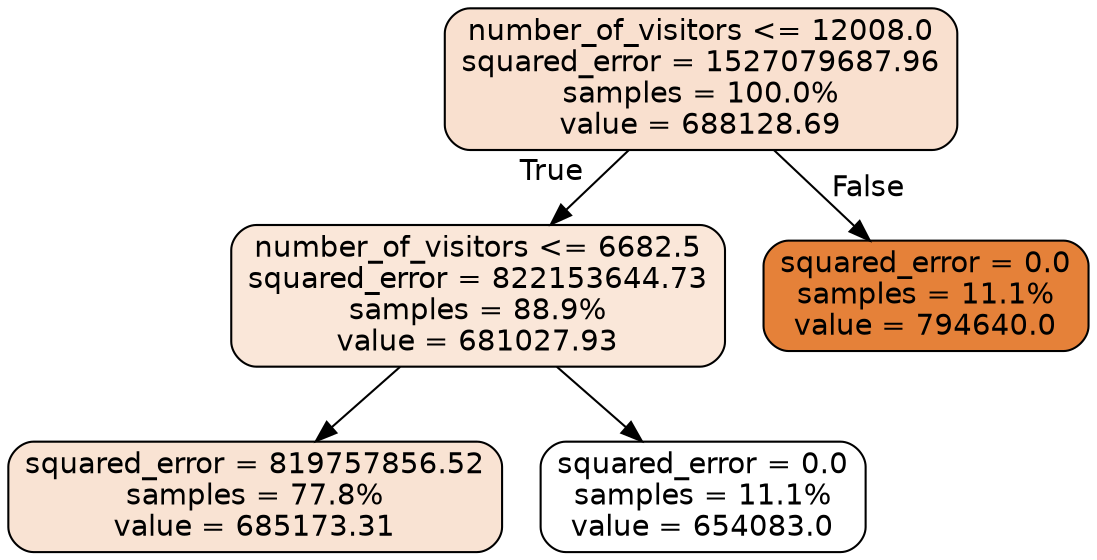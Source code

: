digraph Tree {
node [shape=box, style="filled, rounded", color="black", fontname="helvetica"] ;
edge [fontname="helvetica"] ;
0 [label="number_of_visitors <= 12008.0\nsquared_error = 1527079687.96\nsamples = 100.0%\nvalue = 688128.69", fillcolor="#f9e0cf"] ;
1 [label="number_of_visitors <= 6682.5\nsquared_error = 822153644.73\nsamples = 88.9%\nvalue = 681027.93", fillcolor="#fae7d9"] ;
0 -> 1 [labeldistance=2.5, labelangle=45, headlabel="True"] ;
2 [label="squared_error = 819757856.52\nsamples = 77.8%\nvalue = 685173.31", fillcolor="#f9e3d3"] ;
1 -> 2 ;
3 [label="squared_error = 0.0\nsamples = 11.1%\nvalue = 654083.0", fillcolor="#ffffff"] ;
1 -> 3 ;
4 [label="squared_error = 0.0\nsamples = 11.1%\nvalue = 794640.0", fillcolor="#e58139"] ;
0 -> 4 [labeldistance=2.5, labelangle=-45, headlabel="False"] ;
}
